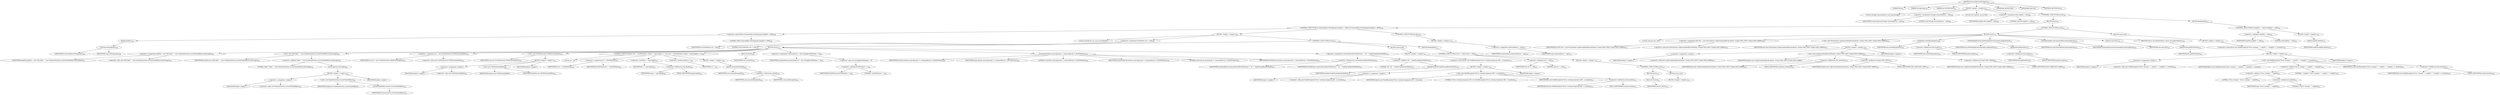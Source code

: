 digraph "executeExternalCompile" {  
"713" [label = <(METHOD,executeExternalCompile)<SUB>287</SUB>> ]
"714" [label = <(PARAM,this)<SUB>287</SUB>> ]
"715" [label = <(PARAM,String[] args)<SUB>287</SUB>> ]
"716" [label = <(PARAM,int firstFileName)<SUB>287</SUB>> ]
"717" [label = <(BLOCK,&lt;empty&gt;,&lt;empty&gt;)<SUB>287</SUB>> ]
"718" [label = <(LOCAL,String[] commandArray: java.lang.String[])> ]
"719" [label = <(&lt;operator&gt;.assignment,String[] commandArray = null)<SUB>288</SUB>> ]
"720" [label = <(IDENTIFIER,commandArray,String[] commandArray = null)<SUB>288</SUB>> ]
"721" [label = <(LITERAL,null,String[] commandArray = null)<SUB>288</SUB>> ]
"17" [label = <(LOCAL,File tmpFile: java.io.File)> ]
"722" [label = <(&lt;operator&gt;.assignment,File tmpFile = null)<SUB>289</SUB>> ]
"723" [label = <(IDENTIFIER,tmpFile,File tmpFile = null)<SUB>289</SUB>> ]
"724" [label = <(LITERAL,null,File tmpFile = null)<SUB>289</SUB>> ]
"725" [label = <(CONTROL_STRUCTURE,try,try)<SUB>291</SUB>> ]
"726" [label = <(BLOCK,try,try)<SUB>291</SUB>> ]
"727" [label = <(CONTROL_STRUCTURE,if (Commandline.toString(args).length() &gt; 4096),if (Commandline.toString(args).length() &gt; 4096))<SUB>299</SUB>> ]
"728" [label = <(&lt;operator&gt;.greaterThan,Commandline.toString(args).length() &gt; 4096)<SUB>299</SUB>> ]
"729" [label = <(length,length())<SUB>299</SUB>> ]
"730" [label = <(toString,toString(args))<SUB>299</SUB>> ]
"731" [label = <(IDENTIFIER,Commandline,toString(args))<SUB>299</SUB>> ]
"732" [label = <(IDENTIFIER,args,toString(args))<SUB>299</SUB>> ]
"733" [label = <(LITERAL,4096,Commandline.toString(args).length() &gt; 4096)<SUB>299</SUB>> ]
"734" [label = <(BLOCK,&lt;empty&gt;,&lt;empty&gt;)<SUB>299</SUB>> ]
"19" [label = <(LOCAL,PrintWriter out: java.io.PrintWriter)> ]
"735" [label = <(&lt;operator&gt;.assignment,PrintWriter out = null)<SUB>300</SUB>> ]
"736" [label = <(IDENTIFIER,out,PrintWriter out = null)<SUB>300</SUB>> ]
"737" [label = <(LITERAL,null,PrintWriter out = null)<SUB>300</SUB>> ]
"738" [label = <(CONTROL_STRUCTURE,try,try)<SUB>301</SUB>> ]
"739" [label = <(BLOCK,try,try)<SUB>301</SUB>> ]
"740" [label = <(&lt;operator&gt;.assignment,tmpFile = new File(&quot;jikes&quot; + (new Random(System.currentTimeMillis())).nextLong()))<SUB>302</SUB>> ]
"741" [label = <(IDENTIFIER,tmpFile,tmpFile = new File(&quot;jikes&quot; + (new Random(System.currentTimeMillis())).nextLong()))<SUB>302</SUB>> ]
"742" [label = <(&lt;operator&gt;.alloc,new File(&quot;jikes&quot; + (new Random(System.currentTimeMillis())).nextLong()))<SUB>302</SUB>> ]
"743" [label = <(&lt;init&gt;,new File(&quot;jikes&quot; + (new Random(System.currentTimeMillis())).nextLong()))<SUB>302</SUB>> ]
"16" [label = <(IDENTIFIER,tmpFile,new File(&quot;jikes&quot; + (new Random(System.currentTimeMillis())).nextLong()))<SUB>302</SUB>> ]
"744" [label = <(&lt;operator&gt;.addition,&quot;jikes&quot; + (new Random(System.currentTimeMillis())).nextLong())<SUB>302</SUB>> ]
"745" [label = <(LITERAL,&quot;jikes&quot;,&quot;jikes&quot; + (new Random(System.currentTimeMillis())).nextLong())<SUB>302</SUB>> ]
"746" [label = <(nextLong,this.nextLong())<SUB>302</SUB>> ]
"747" [label = <(BLOCK,&lt;empty&gt;,&lt;empty&gt;)<SUB>302</SUB>> ]
"748" [label = <(&lt;operator&gt;.assignment,&lt;empty&gt;)> ]
"749" [label = <(IDENTIFIER,$obj8,&lt;empty&gt;)> ]
"750" [label = <(&lt;operator&gt;.alloc,new Random(System.currentTimeMillis()))<SUB>302</SUB>> ]
"751" [label = <(&lt;init&gt;,new Random(System.currentTimeMillis()))<SUB>302</SUB>> ]
"752" [label = <(IDENTIFIER,$obj8,new Random(System.currentTimeMillis()))> ]
"753" [label = <(currentTimeMillis,System.currentTimeMillis())<SUB>302</SUB>> ]
"754" [label = <(IDENTIFIER,System,System.currentTimeMillis())<SUB>302</SUB>> ]
"755" [label = <(IDENTIFIER,$obj8,&lt;empty&gt;)> ]
"756" [label = <(&lt;operator&gt;.assignment,out = new PrintWriter(new FileWriter(tmpFile)))<SUB>303</SUB>> ]
"757" [label = <(IDENTIFIER,out,out = new PrintWriter(new FileWriter(tmpFile)))<SUB>303</SUB>> ]
"758" [label = <(&lt;operator&gt;.alloc,new PrintWriter(new FileWriter(tmpFile)))<SUB>303</SUB>> ]
"759" [label = <(&lt;init&gt;,new PrintWriter(new FileWriter(tmpFile)))<SUB>303</SUB>> ]
"18" [label = <(IDENTIFIER,out,new PrintWriter(new FileWriter(tmpFile)))<SUB>303</SUB>> ]
"760" [label = <(BLOCK,&lt;empty&gt;,&lt;empty&gt;)<SUB>303</SUB>> ]
"761" [label = <(&lt;operator&gt;.assignment,&lt;empty&gt;)> ]
"762" [label = <(IDENTIFIER,$obj10,&lt;empty&gt;)> ]
"763" [label = <(&lt;operator&gt;.alloc,new FileWriter(tmpFile))<SUB>303</SUB>> ]
"764" [label = <(&lt;init&gt;,new FileWriter(tmpFile))<SUB>303</SUB>> ]
"765" [label = <(IDENTIFIER,$obj10,new FileWriter(tmpFile))> ]
"766" [label = <(IDENTIFIER,tmpFile,new FileWriter(tmpFile))<SUB>303</SUB>> ]
"767" [label = <(IDENTIFIER,$obj10,&lt;empty&gt;)> ]
"768" [label = <(CONTROL_STRUCTURE,for (int i = firstFileName; Some(i &lt; args.length); i++),for (int i = firstFileName; Some(i &lt; args.length); i++))<SUB>304</SUB>> ]
"769" [label = <(LOCAL,int i: int)> ]
"770" [label = <(&lt;operator&gt;.assignment,int i = firstFileName)<SUB>304</SUB>> ]
"771" [label = <(IDENTIFIER,i,int i = firstFileName)<SUB>304</SUB>> ]
"772" [label = <(IDENTIFIER,firstFileName,int i = firstFileName)<SUB>304</SUB>> ]
"773" [label = <(&lt;operator&gt;.lessThan,i &lt; args.length)<SUB>304</SUB>> ]
"774" [label = <(IDENTIFIER,i,i &lt; args.length)<SUB>304</SUB>> ]
"775" [label = <(&lt;operator&gt;.fieldAccess,args.length)<SUB>304</SUB>> ]
"776" [label = <(IDENTIFIER,args,i &lt; args.length)<SUB>304</SUB>> ]
"777" [label = <(FIELD_IDENTIFIER,length,length)<SUB>304</SUB>> ]
"778" [label = <(&lt;operator&gt;.postIncrement,i++)<SUB>304</SUB>> ]
"779" [label = <(IDENTIFIER,i,i++)<SUB>304</SUB>> ]
"780" [label = <(BLOCK,&lt;empty&gt;,&lt;empty&gt;)<SUB>304</SUB>> ]
"781" [label = <(println,out.println(args[i]))<SUB>305</SUB>> ]
"782" [label = <(IDENTIFIER,out,out.println(args[i]))<SUB>305</SUB>> ]
"783" [label = <(&lt;operator&gt;.indexAccess,args[i])<SUB>305</SUB>> ]
"784" [label = <(IDENTIFIER,args,out.println(args[i]))<SUB>305</SUB>> ]
"785" [label = <(IDENTIFIER,i,out.println(args[i]))<SUB>305</SUB>> ]
"786" [label = <(flush,out.flush())<SUB>307</SUB>> ]
"787" [label = <(IDENTIFIER,out,out.flush())<SUB>307</SUB>> ]
"788" [label = <(&lt;operator&gt;.assignment,commandArray = new String[firstFileName + 1])<SUB>308</SUB>> ]
"789" [label = <(IDENTIFIER,commandArray,commandArray = new String[firstFileName + 1])<SUB>308</SUB>> ]
"790" [label = <(&lt;operator&gt;.alloc,new String[firstFileName + 1])> ]
"791" [label = <(&lt;operator&gt;.addition,firstFileName + 1)<SUB>308</SUB>> ]
"792" [label = <(IDENTIFIER,firstFileName,firstFileName + 1)<SUB>308</SUB>> ]
"793" [label = <(LITERAL,1,firstFileName + 1)<SUB>308</SUB>> ]
"794" [label = <(arraycopy,System.arraycopy(args, 0, commandArray, 0, firstFileName))<SUB>309</SUB>> ]
"795" [label = <(IDENTIFIER,System,System.arraycopy(args, 0, commandArray, 0, firstFileName))<SUB>309</SUB>> ]
"796" [label = <(IDENTIFIER,args,System.arraycopy(args, 0, commandArray, 0, firstFileName))<SUB>309</SUB>> ]
"797" [label = <(LITERAL,0,System.arraycopy(args, 0, commandArray, 0, firstFileName))<SUB>309</SUB>> ]
"798" [label = <(IDENTIFIER,commandArray,System.arraycopy(args, 0, commandArray, 0, firstFileName))<SUB>309</SUB>> ]
"799" [label = <(LITERAL,0,System.arraycopy(args, 0, commandArray, 0, firstFileName))<SUB>309</SUB>> ]
"800" [label = <(IDENTIFIER,firstFileName,System.arraycopy(args, 0, commandArray, 0, firstFileName))<SUB>309</SUB>> ]
"801" [label = <(&lt;operator&gt;.assignment,commandArray[firstFileName] = &quot;@&quot; + tmpFile.getAbsolutePath())<SUB>310</SUB>> ]
"802" [label = <(&lt;operator&gt;.indexAccess,commandArray[firstFileName])<SUB>310</SUB>> ]
"803" [label = <(IDENTIFIER,commandArray,commandArray[firstFileName] = &quot;@&quot; + tmpFile.getAbsolutePath())<SUB>310</SUB>> ]
"804" [label = <(IDENTIFIER,firstFileName,commandArray[firstFileName] = &quot;@&quot; + tmpFile.getAbsolutePath())<SUB>310</SUB>> ]
"805" [label = <(&lt;operator&gt;.addition,&quot;@&quot; + tmpFile.getAbsolutePath())<SUB>310</SUB>> ]
"806" [label = <(LITERAL,&quot;@&quot;,&quot;@&quot; + tmpFile.getAbsolutePath())<SUB>310</SUB>> ]
"807" [label = <(getAbsolutePath,tmpFile.getAbsolutePath())<SUB>310</SUB>> ]
"808" [label = <(IDENTIFIER,tmpFile,tmpFile.getAbsolutePath())<SUB>310</SUB>> ]
"809" [label = <(BLOCK,catch,catch)> ]
"810" [label = <(BLOCK,&lt;empty&gt;,&lt;empty&gt;)<SUB>311</SUB>> ]
"811" [label = <(&lt;operator&gt;.throw,throw new BuildException(&quot;Error creating temporary file&quot;, e, location);)<SUB>312</SUB>> ]
"812" [label = <(BLOCK,&lt;empty&gt;,&lt;empty&gt;)<SUB>312</SUB>> ]
"813" [label = <(&lt;operator&gt;.assignment,&lt;empty&gt;)> ]
"814" [label = <(IDENTIFIER,$obj12,&lt;empty&gt;)> ]
"815" [label = <(&lt;operator&gt;.alloc,new BuildException(&quot;Error creating temporary file&quot;, e, location))<SUB>312</SUB>> ]
"816" [label = <(&lt;init&gt;,new BuildException(&quot;Error creating temporary file&quot;, e, location))<SUB>312</SUB>> ]
"817" [label = <(IDENTIFIER,$obj12,new BuildException(&quot;Error creating temporary file&quot;, e, location))> ]
"818" [label = <(LITERAL,&quot;Error creating temporary file&quot;,new BuildException(&quot;Error creating temporary file&quot;, e, location))<SUB>312</SUB>> ]
"819" [label = <(IDENTIFIER,e,new BuildException(&quot;Error creating temporary file&quot;, e, location))<SUB>312</SUB>> ]
"820" [label = <(&lt;operator&gt;.fieldAccess,this.location)<SUB>312</SUB>> ]
"821" [label = <(IDENTIFIER,this,new BuildException(&quot;Error creating temporary file&quot;, e, location))<SUB>312</SUB>> ]
"822" [label = <(FIELD_IDENTIFIER,location,location)<SUB>312</SUB>> ]
"823" [label = <(IDENTIFIER,$obj12,&lt;empty&gt;)> ]
"824" [label = <(BLOCK,finally,finally)<SUB>313</SUB>> ]
"825" [label = <(CONTROL_STRUCTURE,if (out != null),if (out != null))<SUB>314</SUB>> ]
"826" [label = <(&lt;operator&gt;.notEquals,out != null)<SUB>314</SUB>> ]
"827" [label = <(IDENTIFIER,out,out != null)<SUB>314</SUB>> ]
"828" [label = <(LITERAL,null,out != null)<SUB>314</SUB>> ]
"829" [label = <(BLOCK,&lt;empty&gt;,&lt;empty&gt;)<SUB>314</SUB>> ]
"830" [label = <(CONTROL_STRUCTURE,try,try)<SUB>315</SUB>> ]
"831" [label = <(BLOCK,try,try)<SUB>315</SUB>> ]
"832" [label = <(close,out.close())<SUB>315</SUB>> ]
"833" [label = <(IDENTIFIER,out,out.close())<SUB>315</SUB>> ]
"834" [label = <(BLOCK,catch,catch)> ]
"835" [label = <(BLOCK,&lt;empty&gt;,&lt;empty&gt;)<SUB>315</SUB>> ]
"836" [label = <(CONTROL_STRUCTURE,else,else)<SUB>318</SUB>> ]
"837" [label = <(BLOCK,&lt;empty&gt;,&lt;empty&gt;)<SUB>318</SUB>> ]
"838" [label = <(&lt;operator&gt;.assignment,commandArray = args)<SUB>319</SUB>> ]
"839" [label = <(IDENTIFIER,commandArray,commandArray = args)<SUB>319</SUB>> ]
"840" [label = <(IDENTIFIER,args,commandArray = args)<SUB>319</SUB>> ]
"841" [label = <(CONTROL_STRUCTURE,try,try)<SUB>322</SUB>> ]
"842" [label = <(BLOCK,try,try)<SUB>322</SUB>> ]
"21" [label = <(LOCAL,Execute exe: ANY)> ]
"843" [label = <(&lt;operator&gt;.assignment,ANY exe = new Execute(new LogStreamHandler(attributes, Project.MSG_INFO, Project.MSG_WARN)))<SUB>323</SUB>> ]
"844" [label = <(IDENTIFIER,exe,ANY exe = new Execute(new LogStreamHandler(attributes, Project.MSG_INFO, Project.MSG_WARN)))<SUB>323</SUB>> ]
"845" [label = <(&lt;operator&gt;.alloc,new Execute(new LogStreamHandler(attributes, Project.MSG_INFO, Project.MSG_WARN)))<SUB>323</SUB>> ]
"846" [label = <(&lt;init&gt;,new Execute(new LogStreamHandler(attributes, Project.MSG_INFO, Project.MSG_WARN)))<SUB>323</SUB>> ]
"20" [label = <(IDENTIFIER,exe,new Execute(new LogStreamHandler(attributes, Project.MSG_INFO, Project.MSG_WARN)))<SUB>323</SUB>> ]
"847" [label = <(BLOCK,&lt;empty&gt;,&lt;empty&gt;)<SUB>323</SUB>> ]
"848" [label = <(&lt;operator&gt;.assignment,&lt;empty&gt;)> ]
"849" [label = <(IDENTIFIER,$obj13,&lt;empty&gt;)> ]
"850" [label = <(&lt;operator&gt;.alloc,new LogStreamHandler(attributes, Project.MSG_INFO, Project.MSG_WARN))<SUB>323</SUB>> ]
"851" [label = <(&lt;init&gt;,new LogStreamHandler(attributes, Project.MSG_INFO, Project.MSG_WARN))<SUB>323</SUB>> ]
"852" [label = <(IDENTIFIER,$obj13,new LogStreamHandler(attributes, Project.MSG_INFO, Project.MSG_WARN))> ]
"853" [label = <(&lt;operator&gt;.fieldAccess,this.attributes)<SUB>323</SUB>> ]
"854" [label = <(IDENTIFIER,this,new LogStreamHandler(attributes, Project.MSG_INFO, Project.MSG_WARN))<SUB>323</SUB>> ]
"855" [label = <(FIELD_IDENTIFIER,attributes,attributes)<SUB>323</SUB>> ]
"856" [label = <(&lt;operator&gt;.fieldAccess,Project.MSG_INFO)<SUB>324</SUB>> ]
"857" [label = <(IDENTIFIER,Project,new LogStreamHandler(attributes, Project.MSG_INFO, Project.MSG_WARN))<SUB>324</SUB>> ]
"858" [label = <(FIELD_IDENTIFIER,MSG_INFO,MSG_INFO)<SUB>324</SUB>> ]
"859" [label = <(&lt;operator&gt;.fieldAccess,Project.MSG_WARN)<SUB>325</SUB>> ]
"860" [label = <(IDENTIFIER,Project,new LogStreamHandler(attributes, Project.MSG_INFO, Project.MSG_WARN))<SUB>325</SUB>> ]
"861" [label = <(FIELD_IDENTIFIER,MSG_WARN,MSG_WARN)<SUB>325</SUB>> ]
"862" [label = <(IDENTIFIER,$obj13,&lt;empty&gt;)> ]
"863" [label = <(setAntRun,setAntRun(project))<SUB>326</SUB>> ]
"864" [label = <(IDENTIFIER,exe,setAntRun(project))<SUB>326</SUB>> ]
"865" [label = <(&lt;operator&gt;.fieldAccess,this.project)<SUB>326</SUB>> ]
"866" [label = <(IDENTIFIER,this,setAntRun(project))<SUB>326</SUB>> ]
"867" [label = <(FIELD_IDENTIFIER,project,project)<SUB>326</SUB>> ]
"868" [label = <(setWorkingDirectory,setWorkingDirectory(project.getBaseDir()))<SUB>327</SUB>> ]
"869" [label = <(IDENTIFIER,exe,setWorkingDirectory(project.getBaseDir()))<SUB>327</SUB>> ]
"870" [label = <(getBaseDir,getBaseDir())<SUB>327</SUB>> ]
"871" [label = <(&lt;operator&gt;.fieldAccess,this.project)<SUB>327</SUB>> ]
"872" [label = <(IDENTIFIER,this,getBaseDir())<SUB>327</SUB>> ]
"873" [label = <(FIELD_IDENTIFIER,project,project)<SUB>327</SUB>> ]
"874" [label = <(setCommandline,setCommandline(commandArray))<SUB>328</SUB>> ]
"875" [label = <(IDENTIFIER,exe,setCommandline(commandArray))<SUB>328</SUB>> ]
"876" [label = <(IDENTIFIER,commandArray,setCommandline(commandArray))<SUB>328</SUB>> ]
"877" [label = <(execute,execute())<SUB>329</SUB>> ]
"878" [label = <(IDENTIFIER,exe,execute())<SUB>329</SUB>> ]
"879" [label = <(RETURN,return exe.getExitValue();,return exe.getExitValue();)<SUB>330</SUB>> ]
"880" [label = <(getExitValue,getExitValue())<SUB>330</SUB>> ]
"881" [label = <(IDENTIFIER,exe,getExitValue())<SUB>330</SUB>> ]
"882" [label = <(BLOCK,catch,catch)> ]
"883" [label = <(BLOCK,&lt;empty&gt;,&lt;empty&gt;)<SUB>331</SUB>> ]
"884" [label = <(&lt;operator&gt;.throw,throw new BuildException(&quot;Error running &quot; + args[0] + &quot; compiler&quot;, e, location);)<SUB>332</SUB>> ]
"885" [label = <(BLOCK,&lt;empty&gt;,&lt;empty&gt;)<SUB>332</SUB>> ]
"886" [label = <(&lt;operator&gt;.assignment,&lt;empty&gt;)> ]
"887" [label = <(IDENTIFIER,$obj15,&lt;empty&gt;)> ]
"888" [label = <(&lt;operator&gt;.alloc,new BuildException(&quot;Error running &quot; + args[0] + &quot; compiler&quot;, e, location))<SUB>332</SUB>> ]
"889" [label = <(&lt;init&gt;,new BuildException(&quot;Error running &quot; + args[0] + &quot; compiler&quot;, e, location))<SUB>332</SUB>> ]
"890" [label = <(IDENTIFIER,$obj15,new BuildException(&quot;Error running &quot; + args[0] + &quot; compiler&quot;, e, location))> ]
"891" [label = <(&lt;operator&gt;.addition,&quot;Error running &quot; + args[0] + &quot; compiler&quot;)<SUB>332</SUB>> ]
"892" [label = <(&lt;operator&gt;.addition,&quot;Error running &quot; + args[0])<SUB>332</SUB>> ]
"893" [label = <(LITERAL,&quot;Error running &quot;,&quot;Error running &quot; + args[0])<SUB>332</SUB>> ]
"894" [label = <(&lt;operator&gt;.indexAccess,args[0])<SUB>332</SUB>> ]
"895" [label = <(IDENTIFIER,args,&quot;Error running &quot; + args[0])<SUB>332</SUB>> ]
"896" [label = <(LITERAL,0,&quot;Error running &quot; + args[0])<SUB>332</SUB>> ]
"897" [label = <(LITERAL,&quot; compiler&quot;,&quot;Error running &quot; + args[0] + &quot; compiler&quot;)<SUB>333</SUB>> ]
"898" [label = <(IDENTIFIER,e,new BuildException(&quot;Error running &quot; + args[0] + &quot; compiler&quot;, e, location))<SUB>333</SUB>> ]
"899" [label = <(&lt;operator&gt;.fieldAccess,this.location)<SUB>333</SUB>> ]
"900" [label = <(IDENTIFIER,this,new BuildException(&quot;Error running &quot; + args[0] + &quot; compiler&quot;, e, location))<SUB>333</SUB>> ]
"901" [label = <(FIELD_IDENTIFIER,location,location)<SUB>333</SUB>> ]
"902" [label = <(IDENTIFIER,$obj15,&lt;empty&gt;)> ]
"903" [label = <(BLOCK,finally,finally)<SUB>335</SUB>> ]
"904" [label = <(CONTROL_STRUCTURE,if (tmpFile != null),if (tmpFile != null))<SUB>336</SUB>> ]
"905" [label = <(&lt;operator&gt;.notEquals,tmpFile != null)<SUB>336</SUB>> ]
"906" [label = <(IDENTIFIER,tmpFile,tmpFile != null)<SUB>336</SUB>> ]
"907" [label = <(LITERAL,null,tmpFile != null)<SUB>336</SUB>> ]
"908" [label = <(BLOCK,&lt;empty&gt;,&lt;empty&gt;)<SUB>336</SUB>> ]
"909" [label = <(delete,tmpFile.delete())<SUB>337</SUB>> ]
"910" [label = <(IDENTIFIER,tmpFile,tmpFile.delete())<SUB>337</SUB>> ]
"911" [label = <(MODIFIER,PROTECTED)> ]
"912" [label = <(MODIFIER,VIRTUAL)> ]
"913" [label = <(METHOD_RETURN,int)<SUB>287</SUB>> ]
  "713" -> "714" 
  "713" -> "715" 
  "713" -> "716" 
  "713" -> "717" 
  "713" -> "911" 
  "713" -> "912" 
  "713" -> "913" 
  "717" -> "718" 
  "717" -> "719" 
  "717" -> "17" 
  "717" -> "722" 
  "717" -> "725" 
  "719" -> "720" 
  "719" -> "721" 
  "722" -> "723" 
  "722" -> "724" 
  "725" -> "726" 
  "725" -> "903" 
  "726" -> "727" 
  "726" -> "841" 
  "727" -> "728" 
  "727" -> "734" 
  "727" -> "836" 
  "728" -> "729" 
  "728" -> "733" 
  "729" -> "730" 
  "730" -> "731" 
  "730" -> "732" 
  "734" -> "19" 
  "734" -> "735" 
  "734" -> "738" 
  "735" -> "736" 
  "735" -> "737" 
  "738" -> "739" 
  "738" -> "809" 
  "738" -> "824" 
  "739" -> "740" 
  "739" -> "743" 
  "739" -> "756" 
  "739" -> "759" 
  "739" -> "768" 
  "739" -> "786" 
  "739" -> "788" 
  "739" -> "794" 
  "739" -> "801" 
  "740" -> "741" 
  "740" -> "742" 
  "743" -> "16" 
  "743" -> "744" 
  "744" -> "745" 
  "744" -> "746" 
  "746" -> "747" 
  "747" -> "748" 
  "747" -> "751" 
  "747" -> "755" 
  "748" -> "749" 
  "748" -> "750" 
  "751" -> "752" 
  "751" -> "753" 
  "753" -> "754" 
  "756" -> "757" 
  "756" -> "758" 
  "759" -> "18" 
  "759" -> "760" 
  "760" -> "761" 
  "760" -> "764" 
  "760" -> "767" 
  "761" -> "762" 
  "761" -> "763" 
  "764" -> "765" 
  "764" -> "766" 
  "768" -> "769" 
  "768" -> "770" 
  "768" -> "773" 
  "768" -> "778" 
  "768" -> "780" 
  "770" -> "771" 
  "770" -> "772" 
  "773" -> "774" 
  "773" -> "775" 
  "775" -> "776" 
  "775" -> "777" 
  "778" -> "779" 
  "780" -> "781" 
  "781" -> "782" 
  "781" -> "783" 
  "783" -> "784" 
  "783" -> "785" 
  "786" -> "787" 
  "788" -> "789" 
  "788" -> "790" 
  "790" -> "791" 
  "791" -> "792" 
  "791" -> "793" 
  "794" -> "795" 
  "794" -> "796" 
  "794" -> "797" 
  "794" -> "798" 
  "794" -> "799" 
  "794" -> "800" 
  "801" -> "802" 
  "801" -> "805" 
  "802" -> "803" 
  "802" -> "804" 
  "805" -> "806" 
  "805" -> "807" 
  "807" -> "808" 
  "809" -> "810" 
  "810" -> "811" 
  "811" -> "812" 
  "812" -> "813" 
  "812" -> "816" 
  "812" -> "823" 
  "813" -> "814" 
  "813" -> "815" 
  "816" -> "817" 
  "816" -> "818" 
  "816" -> "819" 
  "816" -> "820" 
  "820" -> "821" 
  "820" -> "822" 
  "824" -> "825" 
  "825" -> "826" 
  "825" -> "829" 
  "826" -> "827" 
  "826" -> "828" 
  "829" -> "830" 
  "830" -> "831" 
  "830" -> "834" 
  "831" -> "832" 
  "832" -> "833" 
  "834" -> "835" 
  "836" -> "837" 
  "837" -> "838" 
  "838" -> "839" 
  "838" -> "840" 
  "841" -> "842" 
  "841" -> "882" 
  "842" -> "21" 
  "842" -> "843" 
  "842" -> "846" 
  "842" -> "863" 
  "842" -> "868" 
  "842" -> "874" 
  "842" -> "877" 
  "842" -> "879" 
  "843" -> "844" 
  "843" -> "845" 
  "846" -> "20" 
  "846" -> "847" 
  "847" -> "848" 
  "847" -> "851" 
  "847" -> "862" 
  "848" -> "849" 
  "848" -> "850" 
  "851" -> "852" 
  "851" -> "853" 
  "851" -> "856" 
  "851" -> "859" 
  "853" -> "854" 
  "853" -> "855" 
  "856" -> "857" 
  "856" -> "858" 
  "859" -> "860" 
  "859" -> "861" 
  "863" -> "864" 
  "863" -> "865" 
  "865" -> "866" 
  "865" -> "867" 
  "868" -> "869" 
  "868" -> "870" 
  "870" -> "871" 
  "871" -> "872" 
  "871" -> "873" 
  "874" -> "875" 
  "874" -> "876" 
  "877" -> "878" 
  "879" -> "880" 
  "880" -> "881" 
  "882" -> "883" 
  "883" -> "884" 
  "884" -> "885" 
  "885" -> "886" 
  "885" -> "889" 
  "885" -> "902" 
  "886" -> "887" 
  "886" -> "888" 
  "889" -> "890" 
  "889" -> "891" 
  "889" -> "898" 
  "889" -> "899" 
  "891" -> "892" 
  "891" -> "897" 
  "892" -> "893" 
  "892" -> "894" 
  "894" -> "895" 
  "894" -> "896" 
  "899" -> "900" 
  "899" -> "901" 
  "903" -> "904" 
  "904" -> "905" 
  "904" -> "908" 
  "905" -> "906" 
  "905" -> "907" 
  "908" -> "909" 
  "909" -> "910" 
}
